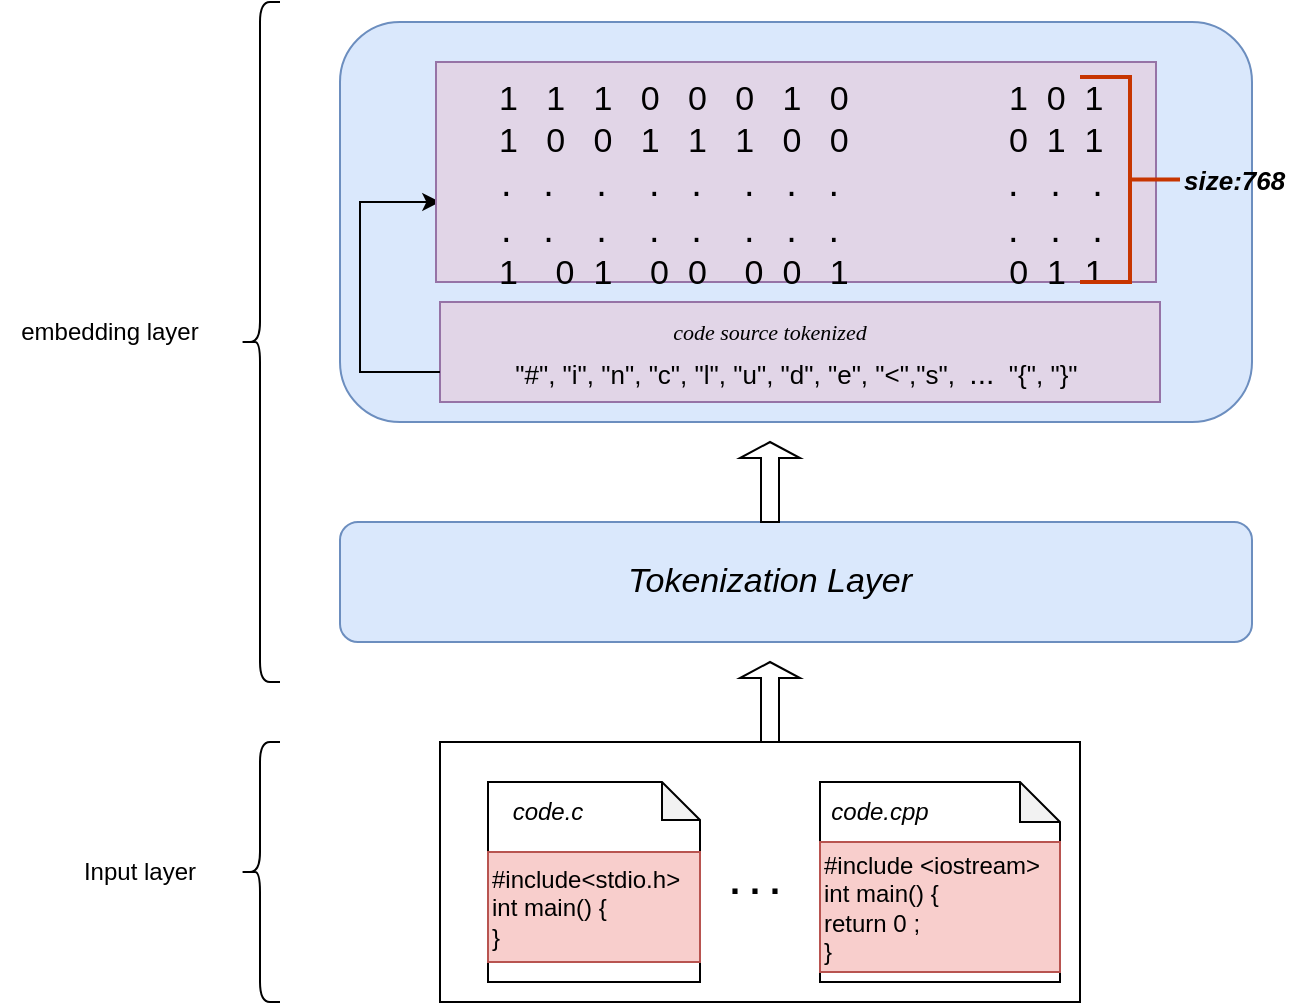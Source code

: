 <mxfile version="24.6.2" type="github">
  <diagram name="Page-1" id="ndFlclTGQ-r0OjpnFzX9">
    <mxGraphModel dx="1114" dy="1761" grid="1" gridSize="10" guides="1" tooltips="1" connect="1" arrows="1" fold="1" page="1" pageScale="1" pageWidth="827" pageHeight="1169" math="0" shadow="0">
      <root>
        <mxCell id="0" />
        <mxCell id="1" parent="0" />
        <mxCell id="08KLOJ0HgdKlxMjKVlnE-74" value="" style="rounded=0;whiteSpace=wrap;html=1;" vertex="1" parent="1">
          <mxGeometry x="280" y="-180" width="320" height="130" as="geometry" />
        </mxCell>
        <mxCell id="08KLOJ0HgdKlxMjKVlnE-73" value="" style="shape=note;whiteSpace=wrap;html=1;backgroundOutline=1;darkOpacity=0.05;size=19;" vertex="1" parent="1">
          <mxGeometry x="304" y="-160" width="106" height="100" as="geometry" />
        </mxCell>
        <mxCell id="08KLOJ0HgdKlxMjKVlnE-75" value="" style="shape=note;whiteSpace=wrap;html=1;backgroundOutline=1;darkOpacity=0.05;size=20;" vertex="1" parent="1">
          <mxGeometry x="470" y="-160" width="120" height="100" as="geometry" />
        </mxCell>
        <mxCell id="08KLOJ0HgdKlxMjKVlnE-78" value="#include&amp;lt;stdio.h&amp;gt;&lt;br&gt;int main() {&lt;div&gt;}&lt;/div&gt;" style="text;html=1;align=left;verticalAlign=middle;whiteSpace=wrap;rounded=0;fillColor=#f8cecc;strokeColor=#b85450;" vertex="1" parent="1">
          <mxGeometry x="304" y="-125" width="106" height="55" as="geometry" />
        </mxCell>
        <mxCell id="08KLOJ0HgdKlxMjKVlnE-79" value="#include &amp;lt;iostream&amp;gt;&lt;div&gt;int main() {&lt;/div&gt;&lt;div&gt;return 0 ;&lt;/div&gt;&lt;div&gt;}&lt;/div&gt;" style="text;html=1;align=left;verticalAlign=middle;whiteSpace=wrap;rounded=0;fillColor=#f8cecc;strokeColor=#b85450;" vertex="1" parent="1">
          <mxGeometry x="470" y="-130" width="120" height="65" as="geometry" />
        </mxCell>
        <mxCell id="08KLOJ0HgdKlxMjKVlnE-81" value="&lt;i&gt;code.c&lt;/i&gt;" style="text;html=1;align=center;verticalAlign=middle;whiteSpace=wrap;rounded=0;" vertex="1" parent="1">
          <mxGeometry x="304" y="-160" width="60" height="30" as="geometry" />
        </mxCell>
        <mxCell id="08KLOJ0HgdKlxMjKVlnE-82" value="&lt;i&gt;code.cpp&lt;/i&gt;" style="text;html=1;align=center;verticalAlign=middle;whiteSpace=wrap;rounded=0;" vertex="1" parent="1">
          <mxGeometry x="470" y="-160" width="60" height="30" as="geometry" />
        </mxCell>
        <mxCell id="08KLOJ0HgdKlxMjKVlnE-84" value="" style="shape=curlyBracket;whiteSpace=wrap;html=1;rounded=1;labelPosition=left;verticalLabelPosition=middle;align=right;verticalAlign=middle;" vertex="1" parent="1">
          <mxGeometry x="180" y="-180" width="20" height="130" as="geometry" />
        </mxCell>
        <mxCell id="08KLOJ0HgdKlxMjKVlnE-86" value="Input layer" style="text;html=1;align=center;verticalAlign=middle;whiteSpace=wrap;rounded=0;" vertex="1" parent="1">
          <mxGeometry x="100" y="-130" width="60" height="30" as="geometry" />
        </mxCell>
        <mxCell id="08KLOJ0HgdKlxMjKVlnE-87" value="" style="rounded=1;whiteSpace=wrap;html=1;fillColor=#dae8fc;strokeColor=#6c8ebf;" vertex="1" parent="1">
          <mxGeometry x="230" y="-290" width="456" height="60" as="geometry" />
        </mxCell>
        <mxCell id="08KLOJ0HgdKlxMjKVlnE-91" value="&lt;b style=&quot;font-size: 18px;&quot;&gt;. . .&amp;nbsp;&lt;/b&gt;" style="text;html=1;align=center;verticalAlign=middle;whiteSpace=wrap;rounded=0;" vertex="1" parent="1">
          <mxGeometry x="410" y="-125" width="60" height="30" as="geometry" />
        </mxCell>
        <mxCell id="08KLOJ0HgdKlxMjKVlnE-92" value="" style="shape=curlyBracket;whiteSpace=wrap;html=1;rounded=1;labelPosition=left;verticalLabelPosition=middle;align=right;verticalAlign=middle;size=0.5;" vertex="1" parent="1">
          <mxGeometry x="180" y="-550" width="20" height="340" as="geometry" />
        </mxCell>
        <mxCell id="08KLOJ0HgdKlxMjKVlnE-94" value="embedding layer" style="text;html=1;align=center;verticalAlign=middle;whiteSpace=wrap;rounded=0;" vertex="1" parent="1">
          <mxGeometry x="60" y="-400" width="110" height="30" as="geometry" />
        </mxCell>
        <mxCell id="08KLOJ0HgdKlxMjKVlnE-95" value="" style="rounded=1;whiteSpace=wrap;html=1;fillColor=#dae8fc;strokeColor=#6c8ebf;" vertex="1" parent="1">
          <mxGeometry x="230" y="-540" width="456" height="200" as="geometry" />
        </mxCell>
        <mxCell id="08KLOJ0HgdKlxMjKVlnE-96" value="" style="shape=singleArrow;direction=north;whiteSpace=wrap;html=1;" vertex="1" parent="1">
          <mxGeometry x="430" y="-220" width="30" height="40" as="geometry" />
        </mxCell>
        <mxCell id="08KLOJ0HgdKlxMjKVlnE-97" value="" style="shape=singleArrow;direction=north;whiteSpace=wrap;html=1;" vertex="1" parent="1">
          <mxGeometry x="430" y="-330" width="30" height="40" as="geometry" />
        </mxCell>
        <mxCell id="08KLOJ0HgdKlxMjKVlnE-98" value="&lt;font style=&quot;font-size: 17px;&quot;&gt;&lt;i&gt;Tokenization Layer&lt;/i&gt;&lt;/font&gt;" style="text;html=1;align=center;verticalAlign=middle;whiteSpace=wrap;rounded=0;" vertex="1" parent="1">
          <mxGeometry x="310" y="-275" width="270" height="30" as="geometry" />
        </mxCell>
        <mxCell id="08KLOJ0HgdKlxMjKVlnE-99" value="" style="rounded=0;whiteSpace=wrap;html=1;fillColor=#e1d5e7;strokeColor=#9673a6;" vertex="1" parent="1">
          <mxGeometry x="280" y="-400" width="360" height="50" as="geometry" />
        </mxCell>
        <mxCell id="08KLOJ0HgdKlxMjKVlnE-100" value="&lt;i&gt;&lt;font face=&quot;Times New Roman&quot; style=&quot;font-size: 11px;&quot;&gt;code source tokenized&lt;/font&gt;&lt;/i&gt;" style="text;html=1;align=center;verticalAlign=middle;whiteSpace=wrap;rounded=0;" vertex="1" parent="1">
          <mxGeometry x="385" y="-400" width="120" height="30" as="geometry" />
        </mxCell>
        <mxCell id="08KLOJ0HgdKlxMjKVlnE-105" value="" style="edgeStyle=orthogonalEdgeStyle;rounded=0;orthogonalLoop=1;jettySize=auto;html=1;entryX=0.006;entryY=0.636;entryDx=0;entryDy=0;entryPerimeter=0;" edge="1" parent="1" source="08KLOJ0HgdKlxMjKVlnE-101" target="08KLOJ0HgdKlxMjKVlnE-104">
          <mxGeometry relative="1" as="geometry">
            <Array as="points">
              <mxPoint x="240" y="-365" />
              <mxPoint x="240" y="-450" />
            </Array>
          </mxGeometry>
        </mxCell>
        <mxCell id="08KLOJ0HgdKlxMjKVlnE-101" value="&lt;font style=&quot;font-size: 13px;&quot;&gt;&quot;#&quot;, &quot;i&quot;, &quot;n&quot;, &quot;c&quot;, &quot;l&quot;, &quot;u&quot;, &quot;d&quot;, &quot;e&quot;, &quot;&amp;lt;&quot;,&quot;s&quot;,&amp;nbsp; &lt;/font&gt;&lt;font style=&quot;font-size: 15px;&quot;&gt;...&lt;/font&gt;&lt;font style=&quot;font-size: 13px;&quot;&gt;&amp;nbsp; &quot;{&quot;, &quot;}&quot;&amp;nbsp;&lt;/font&gt;" style="text;html=1;align=center;verticalAlign=middle;whiteSpace=wrap;rounded=0;" vertex="1" parent="1">
          <mxGeometry x="280" y="-380" width="360" height="30" as="geometry" />
        </mxCell>
        <mxCell id="08KLOJ0HgdKlxMjKVlnE-104" value="" style="rounded=0;whiteSpace=wrap;html=1;fillColor=#e1d5e7;strokeColor=#9673a6;" vertex="1" parent="1">
          <mxGeometry x="278" y="-520" width="360" height="110" as="geometry" />
        </mxCell>
        <mxCell id="08KLOJ0HgdKlxMjKVlnE-106" value="&lt;div&gt;&lt;br&gt;&lt;/div&gt;&lt;font style=&quot;font-size: 17px;&quot;&gt;&amp;nbsp; 1&amp;nbsp; &amp;nbsp;1&amp;nbsp; &amp;nbsp;1&amp;nbsp; &amp;nbsp;0&amp;nbsp; &amp;nbsp;0&amp;nbsp; &amp;nbsp;0&amp;nbsp; &amp;nbsp;1&amp;nbsp; &amp;nbsp;0&amp;nbsp; &amp;nbsp; &amp;nbsp; &amp;nbsp;&lt;span style=&quot;white-space: pre;&quot;&gt;&#x9;&lt;/span&gt;&lt;span style=&quot;white-space: pre;&quot;&gt;&#x9;&lt;/span&gt;1&amp;nbsp; 0&amp;nbsp; 1&lt;/font&gt;&lt;div style=&quot;font-size: 17px;&quot;&gt;&lt;font style=&quot;font-size: 17px;&quot;&gt;&amp;nbsp; 1&amp;nbsp; &amp;nbsp;0&amp;nbsp; &amp;nbsp;0&amp;nbsp; &amp;nbsp;1&amp;nbsp; &amp;nbsp;1&amp;nbsp; &amp;nbsp;1&amp;nbsp; &amp;nbsp;0&amp;nbsp; &amp;nbsp;0&amp;nbsp; &amp;nbsp; &amp;nbsp; &amp;nbsp;&lt;span style=&quot;white-space: pre;&quot;&gt;&#x9;&lt;/span&gt;&lt;span style=&quot;white-space: pre;&quot;&gt;&#x9;&lt;/span&gt;0&amp;nbsp; 1&amp;nbsp; 1&lt;/font&gt;&lt;/div&gt;&lt;div style=&quot;font-size: 19px;&quot;&gt;&lt;font style=&quot;font-size: 19px;&quot;&gt;&amp;nbsp; .&amp;nbsp; &amp;nbsp;.&amp;nbsp; &amp;nbsp; .&amp;nbsp; &amp;nbsp; .&amp;nbsp; &amp;nbsp;.&amp;nbsp; &amp;nbsp; .&amp;nbsp; &amp;nbsp;.&amp;nbsp; &amp;nbsp;.&amp;nbsp; &amp;nbsp; &amp;nbsp;&lt;span style=&quot;white-space: pre;&quot;&gt;&#x9;&lt;/span&gt;&lt;span style=&quot;white-space: pre;&quot;&gt;&#x9;&lt;/span&gt;&amp;nbsp; .&amp;nbsp; &amp;nbsp;.&amp;nbsp; &amp;nbsp;.&lt;/font&gt;&lt;/div&gt;&lt;div style=&quot;font-size: 19px;&quot;&gt;&lt;span style=&quot;background-color: initial;&quot;&gt;&amp;nbsp; .&amp;nbsp; &amp;nbsp;.&amp;nbsp; &amp;nbsp; .&amp;nbsp; &amp;nbsp; .&amp;nbsp; &amp;nbsp;.&amp;nbsp; &amp;nbsp; .&amp;nbsp; &amp;nbsp;.&amp;nbsp; &amp;nbsp;.&amp;nbsp; &amp;nbsp; &amp;nbsp;&lt;span style=&quot;white-space: pre;&quot;&gt;&#x9;&lt;/span&gt;&lt;span style=&quot;white-space: pre;&quot;&gt;&#x9;&lt;/span&gt;&amp;nbsp; .&amp;nbsp; &amp;nbsp;.&amp;nbsp; &amp;nbsp;.&lt;/span&gt;&lt;br&gt;&lt;/div&gt;&lt;div style=&quot;&quot;&gt;&lt;span style=&quot;background-color: initial;&quot;&gt;&lt;font style=&quot;font-size: 17px;&quot;&gt;&amp;nbsp; 1&amp;nbsp; &amp;nbsp; 0&amp;nbsp; 1&amp;nbsp; &amp;nbsp; 0&amp;nbsp; 0&amp;nbsp; &amp;nbsp; 0&amp;nbsp; 0&amp;nbsp; &amp;nbsp;1&amp;nbsp; &amp;nbsp; &amp;nbsp; &amp;nbsp; &amp;nbsp; &amp;nbsp; &amp;nbsp; &amp;nbsp; &amp;nbsp;0&amp;nbsp; 1&amp;nbsp; 1&amp;nbsp;&amp;nbsp;&lt;/font&gt;&lt;/span&gt;&lt;br&gt;&lt;/div&gt;" style="text;html=1;align=left;verticalAlign=middle;whiteSpace=wrap;rounded=0;" vertex="1" parent="1">
          <mxGeometry x="298" y="-510" width="340" height="90" as="geometry" />
        </mxCell>
        <mxCell id="08KLOJ0HgdKlxMjKVlnE-107" value="" style="strokeWidth=2;html=1;shape=mxgraph.flowchart.annotation_2;align=left;labelPosition=right;pointerEvents=1;direction=west;fillColor=#fa6800;strokeColor=#C73500;fontColor=#000000;" vertex="1" parent="1">
          <mxGeometry x="600" y="-512.5" width="50" height="102.5" as="geometry" />
        </mxCell>
        <mxCell id="08KLOJ0HgdKlxMjKVlnE-108" value="&lt;i&gt;&lt;b&gt;&lt;font style=&quot;font-size: 13px;&quot;&gt;size:768&lt;/font&gt;&lt;/b&gt;&lt;/i&gt;" style="text;html=1;align=left;verticalAlign=middle;whiteSpace=wrap;rounded=0;" vertex="1" parent="1">
          <mxGeometry x="650" y="-476.25" width="60" height="30" as="geometry" />
        </mxCell>
      </root>
    </mxGraphModel>
  </diagram>
</mxfile>
